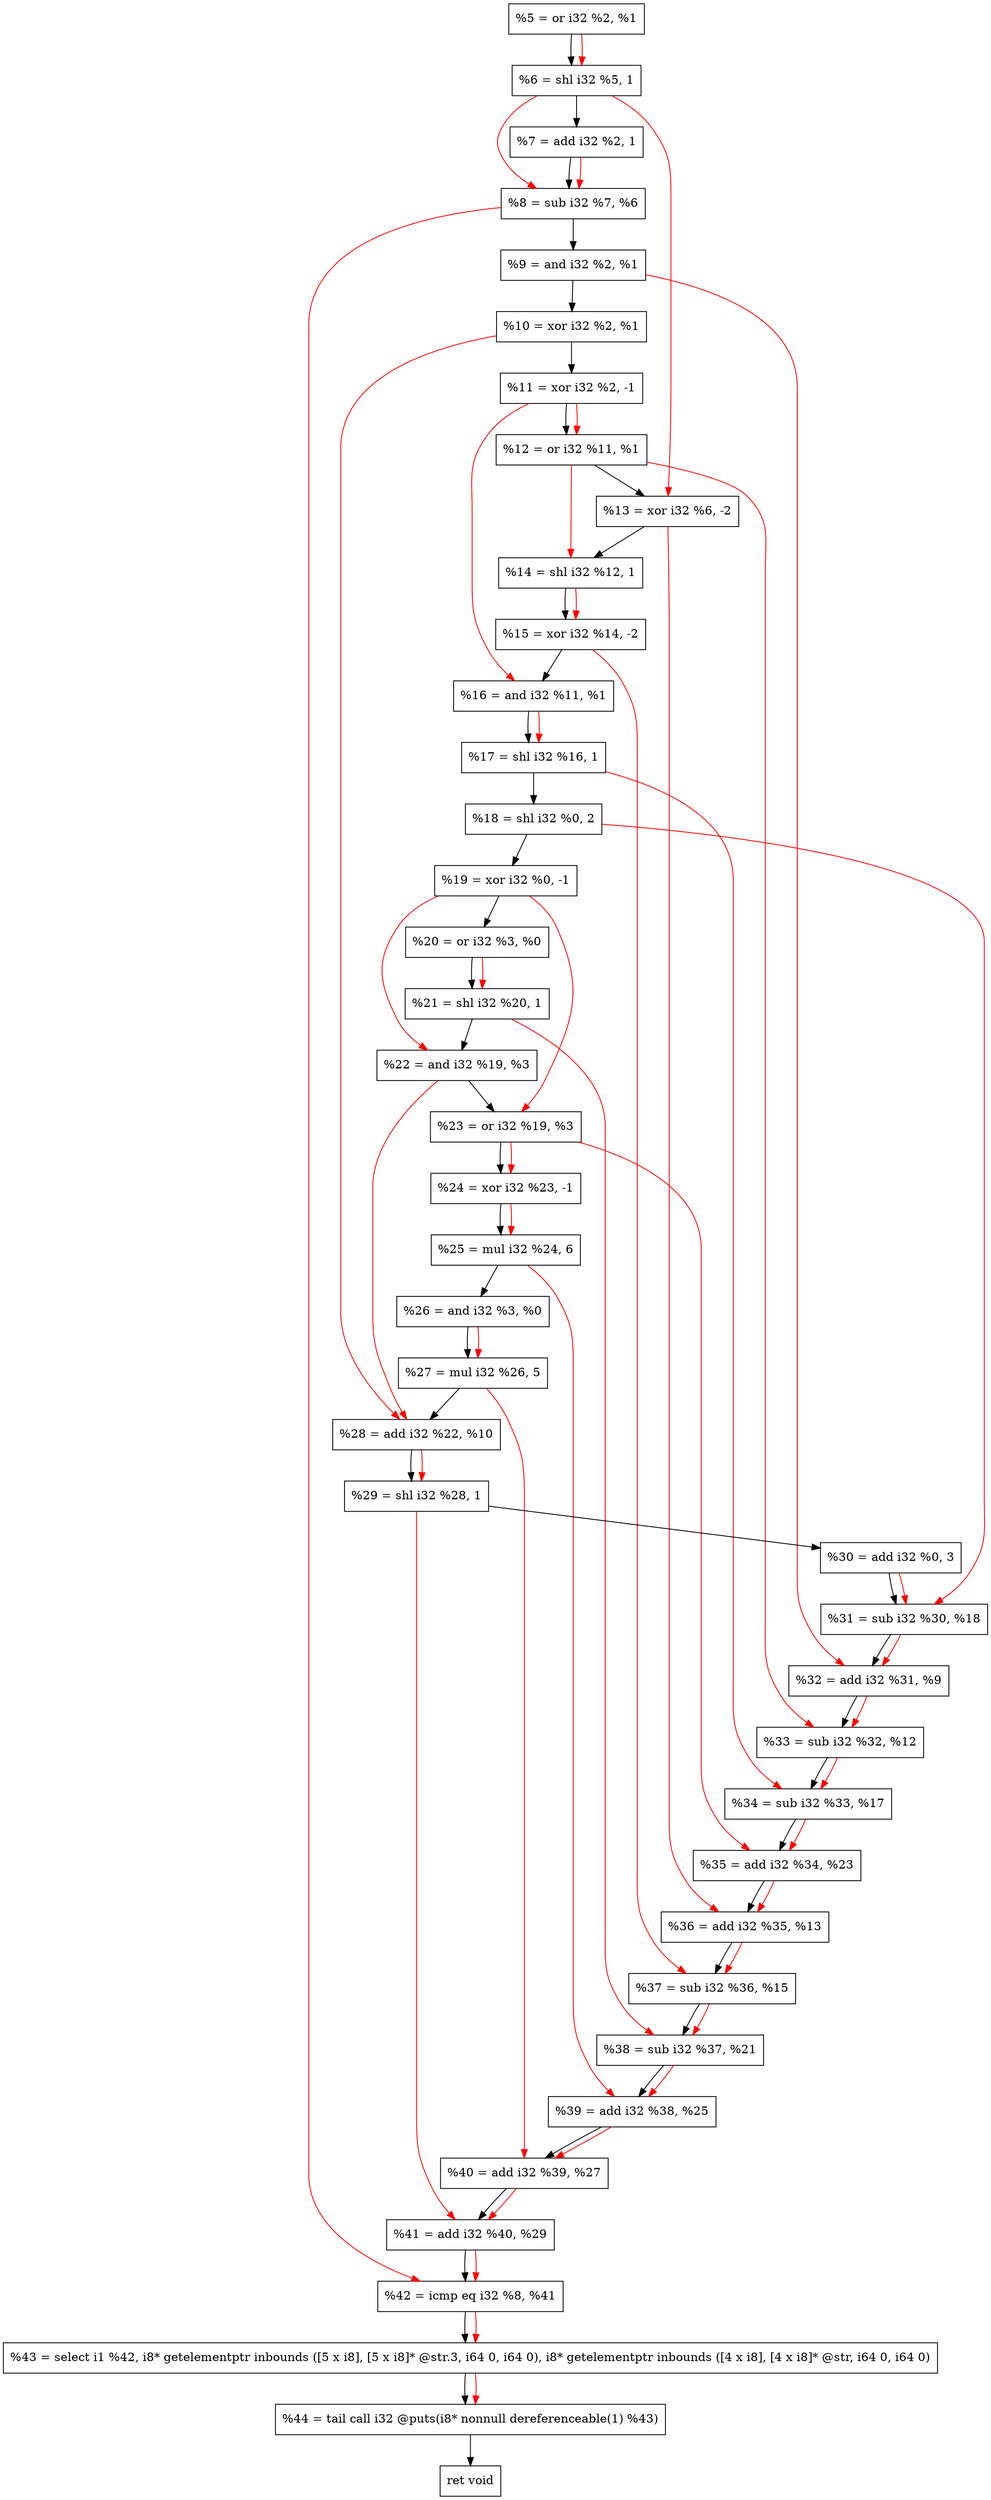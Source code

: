 digraph "DFG for'crackme' function" {
	Node0x1aeeaa0[shape=record, label="  %5 = or i32 %2, %1"];
	Node0x1aef120[shape=record, label="  %6 = shl i32 %5, 1"];
	Node0x1aef190[shape=record, label="  %7 = add i32 %2, 1"];
	Node0x1aef200[shape=record, label="  %8 = sub i32 %7, %6"];
	Node0x1aef270[shape=record, label="  %9 = and i32 %2, %1"];
	Node0x1aef2e0[shape=record, label="  %10 = xor i32 %2, %1"];
	Node0x1aef380[shape=record, label="  %11 = xor i32 %2, -1"];
	Node0x1aef3f0[shape=record, label="  %12 = or i32 %11, %1"];
	Node0x1aef490[shape=record, label="  %13 = xor i32 %6, -2"];
	Node0x1aef500[shape=record, label="  %14 = shl i32 %12, 1"];
	Node0x1aef570[shape=record, label="  %15 = xor i32 %14, -2"];
	Node0x1aef5e0[shape=record, label="  %16 = and i32 %11, %1"];
	Node0x1aef650[shape=record, label="  %17 = shl i32 %16, 1"];
	Node0x1aef6f0[shape=record, label="  %18 = shl i32 %0, 2"];
	Node0x1aef760[shape=record, label="  %19 = xor i32 %0, -1"];
	Node0x1aef7d0[shape=record, label="  %20 = or i32 %3, %0"];
	Node0x1aef840[shape=record, label="  %21 = shl i32 %20, 1"];
	Node0x1aef8b0[shape=record, label="  %22 = and i32 %19, %3"];
	Node0x1aef920[shape=record, label="  %23 = or i32 %19, %3"];
	Node0x1aef990[shape=record, label="  %24 = xor i32 %23, -1"];
	Node0x1aefa30[shape=record, label="  %25 = mul i32 %24, 6"];
	Node0x1aefaa0[shape=record, label="  %26 = and i32 %3, %0"];
	Node0x1aefb40[shape=record, label="  %27 = mul i32 %26, 5"];
	Node0x1aefbb0[shape=record, label="  %28 = add i32 %22, %10"];
	Node0x1aefc20[shape=record, label="  %29 = shl i32 %28, 1"];
	Node0x1aefcc0[shape=record, label="  %30 = add i32 %0, 3"];
	Node0x1aefd30[shape=record, label="  %31 = sub i32 %30, %18"];
	Node0x1aefda0[shape=record, label="  %32 = add i32 %31, %9"];
	Node0x1af0020[shape=record, label="  %33 = sub i32 %32, %12"];
	Node0x1af0090[shape=record, label="  %34 = sub i32 %33, %17"];
	Node0x1af0100[shape=record, label="  %35 = add i32 %34, %23"];
	Node0x1af0170[shape=record, label="  %36 = add i32 %35, %13"];
	Node0x1af01e0[shape=record, label="  %37 = sub i32 %36, %15"];
	Node0x1af0250[shape=record, label="  %38 = sub i32 %37, %21"];
	Node0x1af02c0[shape=record, label="  %39 = add i32 %38, %25"];
	Node0x1af0330[shape=record, label="  %40 = add i32 %39, %27"];
	Node0x1af03a0[shape=record, label="  %41 = add i32 %40, %29"];
	Node0x1af0410[shape=record, label="  %42 = icmp eq i32 %8, %41"];
	Node0x1a8f268[shape=record, label="  %43 = select i1 %42, i8* getelementptr inbounds ([5 x i8], [5 x i8]* @str.3, i64 0, i64 0), i8* getelementptr inbounds ([4 x i8], [4 x i8]* @str, i64 0, i64 0)"];
	Node0x1af08b0[shape=record, label="  %44 = tail call i32 @puts(i8* nonnull dereferenceable(1) %43)"];
	Node0x1af0900[shape=record, label="  ret void"];
	Node0x1aeeaa0 -> Node0x1aef120;
	Node0x1aef120 -> Node0x1aef190;
	Node0x1aef190 -> Node0x1aef200;
	Node0x1aef200 -> Node0x1aef270;
	Node0x1aef270 -> Node0x1aef2e0;
	Node0x1aef2e0 -> Node0x1aef380;
	Node0x1aef380 -> Node0x1aef3f0;
	Node0x1aef3f0 -> Node0x1aef490;
	Node0x1aef490 -> Node0x1aef500;
	Node0x1aef500 -> Node0x1aef570;
	Node0x1aef570 -> Node0x1aef5e0;
	Node0x1aef5e0 -> Node0x1aef650;
	Node0x1aef650 -> Node0x1aef6f0;
	Node0x1aef6f0 -> Node0x1aef760;
	Node0x1aef760 -> Node0x1aef7d0;
	Node0x1aef7d0 -> Node0x1aef840;
	Node0x1aef840 -> Node0x1aef8b0;
	Node0x1aef8b0 -> Node0x1aef920;
	Node0x1aef920 -> Node0x1aef990;
	Node0x1aef990 -> Node0x1aefa30;
	Node0x1aefa30 -> Node0x1aefaa0;
	Node0x1aefaa0 -> Node0x1aefb40;
	Node0x1aefb40 -> Node0x1aefbb0;
	Node0x1aefbb0 -> Node0x1aefc20;
	Node0x1aefc20 -> Node0x1aefcc0;
	Node0x1aefcc0 -> Node0x1aefd30;
	Node0x1aefd30 -> Node0x1aefda0;
	Node0x1aefda0 -> Node0x1af0020;
	Node0x1af0020 -> Node0x1af0090;
	Node0x1af0090 -> Node0x1af0100;
	Node0x1af0100 -> Node0x1af0170;
	Node0x1af0170 -> Node0x1af01e0;
	Node0x1af01e0 -> Node0x1af0250;
	Node0x1af0250 -> Node0x1af02c0;
	Node0x1af02c0 -> Node0x1af0330;
	Node0x1af0330 -> Node0x1af03a0;
	Node0x1af03a0 -> Node0x1af0410;
	Node0x1af0410 -> Node0x1a8f268;
	Node0x1a8f268 -> Node0x1af08b0;
	Node0x1af08b0 -> Node0x1af0900;
edge [color=red]
	Node0x1aeeaa0 -> Node0x1aef120;
	Node0x1aef190 -> Node0x1aef200;
	Node0x1aef120 -> Node0x1aef200;
	Node0x1aef380 -> Node0x1aef3f0;
	Node0x1aef120 -> Node0x1aef490;
	Node0x1aef3f0 -> Node0x1aef500;
	Node0x1aef500 -> Node0x1aef570;
	Node0x1aef380 -> Node0x1aef5e0;
	Node0x1aef5e0 -> Node0x1aef650;
	Node0x1aef7d0 -> Node0x1aef840;
	Node0x1aef760 -> Node0x1aef8b0;
	Node0x1aef760 -> Node0x1aef920;
	Node0x1aef920 -> Node0x1aef990;
	Node0x1aef990 -> Node0x1aefa30;
	Node0x1aefaa0 -> Node0x1aefb40;
	Node0x1aef8b0 -> Node0x1aefbb0;
	Node0x1aef2e0 -> Node0x1aefbb0;
	Node0x1aefbb0 -> Node0x1aefc20;
	Node0x1aefcc0 -> Node0x1aefd30;
	Node0x1aef6f0 -> Node0x1aefd30;
	Node0x1aefd30 -> Node0x1aefda0;
	Node0x1aef270 -> Node0x1aefda0;
	Node0x1aefda0 -> Node0x1af0020;
	Node0x1aef3f0 -> Node0x1af0020;
	Node0x1af0020 -> Node0x1af0090;
	Node0x1aef650 -> Node0x1af0090;
	Node0x1af0090 -> Node0x1af0100;
	Node0x1aef920 -> Node0x1af0100;
	Node0x1af0100 -> Node0x1af0170;
	Node0x1aef490 -> Node0x1af0170;
	Node0x1af0170 -> Node0x1af01e0;
	Node0x1aef570 -> Node0x1af01e0;
	Node0x1af01e0 -> Node0x1af0250;
	Node0x1aef840 -> Node0x1af0250;
	Node0x1af0250 -> Node0x1af02c0;
	Node0x1aefa30 -> Node0x1af02c0;
	Node0x1af02c0 -> Node0x1af0330;
	Node0x1aefb40 -> Node0x1af0330;
	Node0x1af0330 -> Node0x1af03a0;
	Node0x1aefc20 -> Node0x1af03a0;
	Node0x1aef200 -> Node0x1af0410;
	Node0x1af03a0 -> Node0x1af0410;
	Node0x1af0410 -> Node0x1a8f268;
	Node0x1a8f268 -> Node0x1af08b0;
}
